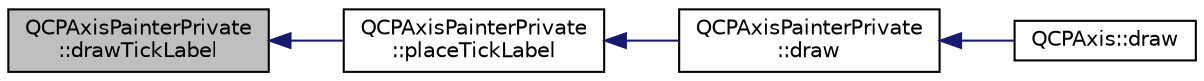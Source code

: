 digraph "QCPAxisPainterPrivate::drawTickLabel"
{
  edge [fontname="Helvetica",fontsize="10",labelfontname="Helvetica",labelfontsize="10"];
  node [fontname="Helvetica",fontsize="10",shape=record];
  rankdir="LR";
  Node1 [label="QCPAxisPainterPrivate\l::drawTickLabel",height=0.2,width=0.4,color="black", fillcolor="grey75", style="filled", fontcolor="black"];
  Node1 -> Node2 [dir="back",color="midnightblue",fontsize="10",style="solid",fontname="Helvetica"];
  Node2 [label="QCPAxisPainterPrivate\l::placeTickLabel",height=0.2,width=0.4,color="black", fillcolor="white", style="filled",URL="$class_q_c_p_axis_painter_private.html#af8fe7350c19575bc33ca770f9b3a15fd"];
  Node2 -> Node3 [dir="back",color="midnightblue",fontsize="10",style="solid",fontname="Helvetica"];
  Node3 [label="QCPAxisPainterPrivate\l::draw",height=0.2,width=0.4,color="black", fillcolor="white", style="filled",URL="$class_q_c_p_axis_painter_private.html#a0207a99bdf9c4f70af20928898ddc2fc"];
  Node3 -> Node4 [dir="back",color="midnightblue",fontsize="10",style="solid",fontname="Helvetica"];
  Node4 [label="QCPAxis::draw",height=0.2,width=0.4,color="black", fillcolor="white", style="filled",URL="$class_q_c_p_axis.html#a258b1e783eda5cd14ec5552c696a424e"];
}
